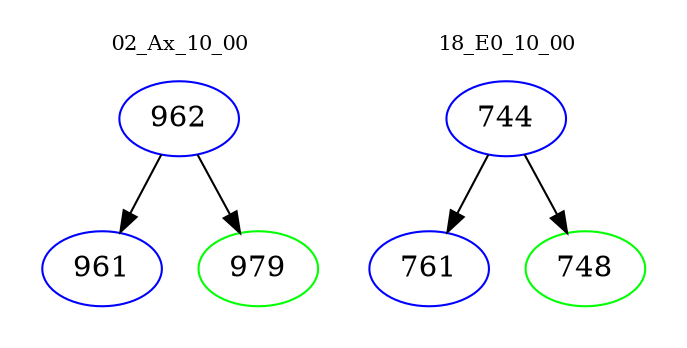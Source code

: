 digraph{
subgraph cluster_0 {
color = white
label = "02_Ax_10_00";
fontsize=10;
T0_962 [label="962", color="blue"]
T0_962 -> T0_961 [color="black"]
T0_961 [label="961", color="blue"]
T0_962 -> T0_979 [color="black"]
T0_979 [label="979", color="green"]
}
subgraph cluster_1 {
color = white
label = "18_E0_10_00";
fontsize=10;
T1_744 [label="744", color="blue"]
T1_744 -> T1_761 [color="black"]
T1_761 [label="761", color="blue"]
T1_744 -> T1_748 [color="black"]
T1_748 [label="748", color="green"]
}
}
